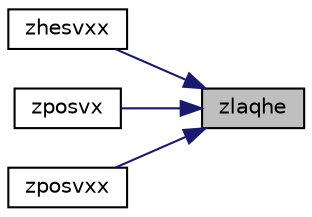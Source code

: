 digraph "zlaqhe"
{
 // LATEX_PDF_SIZE
  edge [fontname="Helvetica",fontsize="10",labelfontname="Helvetica",labelfontsize="10"];
  node [fontname="Helvetica",fontsize="10",shape=record];
  rankdir="RL";
  Node1 [label="zlaqhe",height=0.2,width=0.4,color="black", fillcolor="grey75", style="filled", fontcolor="black",tooltip="ZLAQHE scales a Hermitian matrix."];
  Node1 -> Node2 [dir="back",color="midnightblue",fontsize="10",style="solid",fontname="Helvetica"];
  Node2 [label="zhesvxx",height=0.2,width=0.4,color="black", fillcolor="white", style="filled",URL="$zhesvxx_8f.html#ac88f65d92fcfb5322e83248322587782",tooltip="ZHESVXX computes the solution to system of linear equations A * X = B for HE matrices"];
  Node1 -> Node3 [dir="back",color="midnightblue",fontsize="10",style="solid",fontname="Helvetica"];
  Node3 [label="zposvx",height=0.2,width=0.4,color="black", fillcolor="white", style="filled",URL="$zposvx_8f.html#ae86e9b8504b15462b291b17032195e29",tooltip="ZPOSVX computes the solution to system of linear equations A * X = B for PO matrices"];
  Node1 -> Node4 [dir="back",color="midnightblue",fontsize="10",style="solid",fontname="Helvetica"];
  Node4 [label="zposvxx",height=0.2,width=0.4,color="black", fillcolor="white", style="filled",URL="$zposvxx_8f.html#a3536bbd664c6152bca5e47cffd0c6676",tooltip="ZPOSVXX computes the solution to system of linear equations A * X = B for PO matrices"];
}
